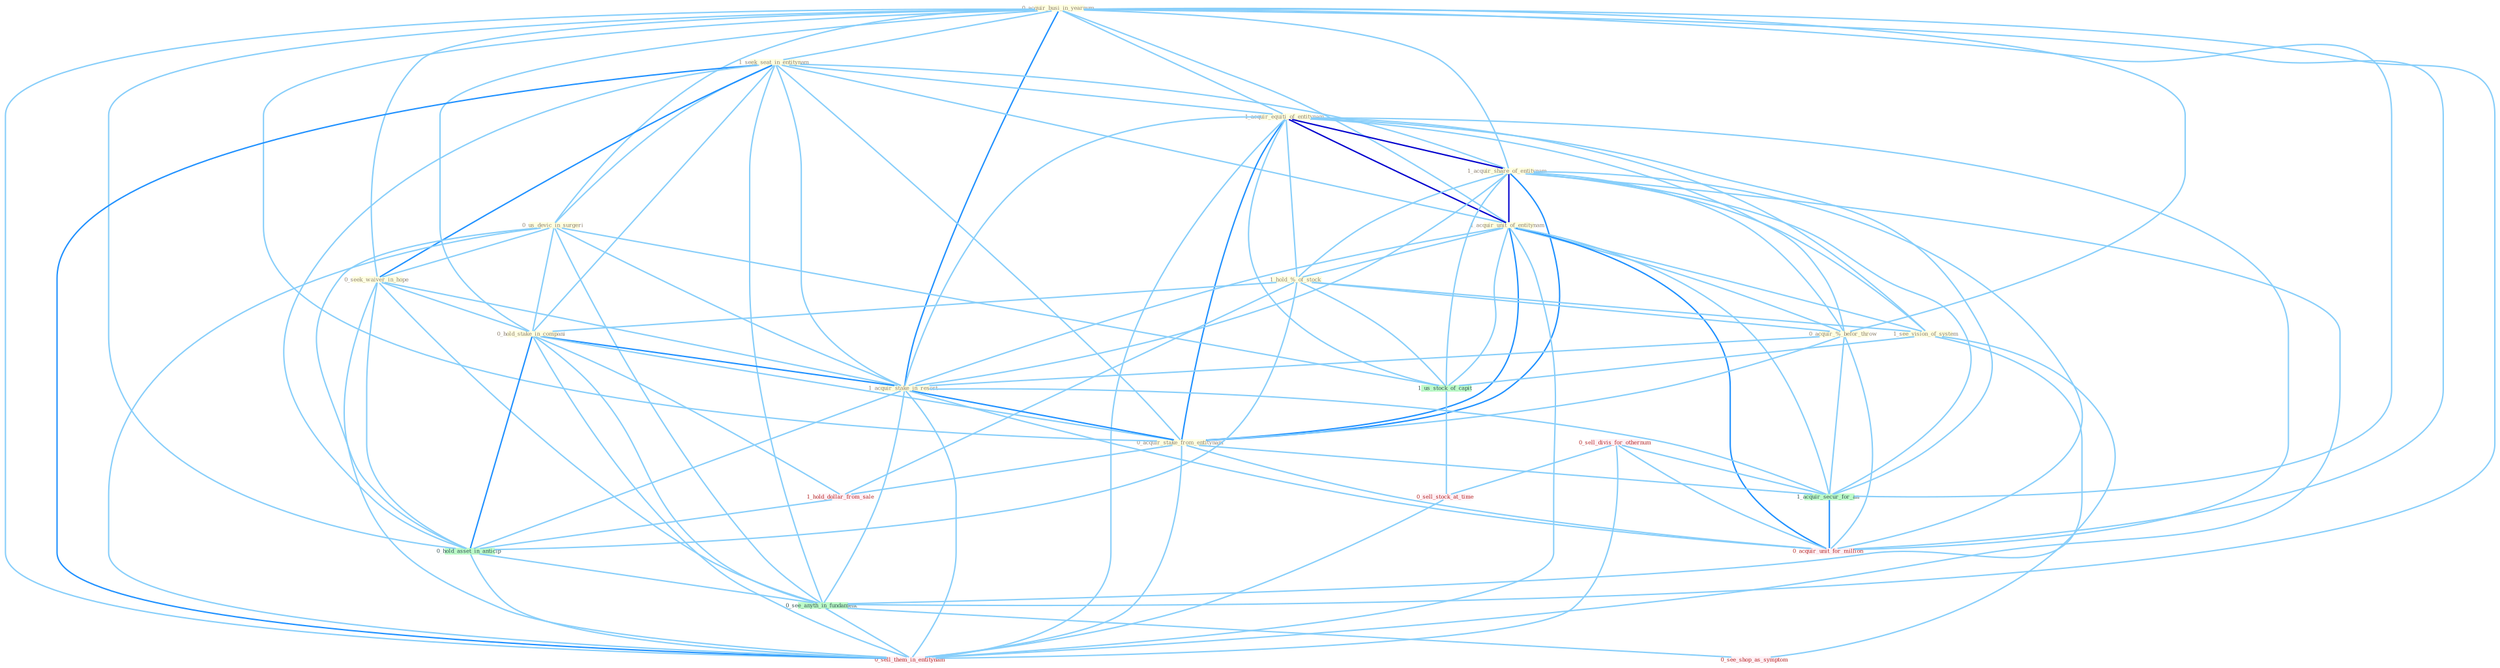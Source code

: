 Graph G{ 
    node
    [shape=polygon,style=filled,width=.5,height=.06,color="#BDFCC9",fixedsize=true,fontsize=4,
    fontcolor="#2f4f4f"];
    {node
    [color="#ffffe0", fontcolor="#8b7d6b"] "0_acquir_busi_in_yearnum " "1_seek_seat_in_entitynam " "1_acquir_equiti_of_entitynam " "1_acquir_share_of_entitynam " "1_acquir_unit_of_entitynam " "0_us_devic_in_surgeri " "1_hold_%_of_stock " "1_see_vision_of_system " "0_seek_waiver_in_hope " "0_acquir_%_befor_throw " "0_hold_stake_in_compani " "1_acquir_stake_in_resort " "0_acquir_stake_from_entitynam "}
{node [color="#fff0f5", fontcolor="#b22222"] "0_sell_divis_for_othernum " "1_hold_dollar_from_sale " "0_sell_stock_at_time " "0_acquir_unit_for_million " "0_see_shop_as_symptom " "0_sell_them_in_entitynam "}
edge [color="#B0E2FF"];

	"0_acquir_busi_in_yearnum " -- "1_seek_seat_in_entitynam " [w="1", color="#87cefa" ];
	"0_acquir_busi_in_yearnum " -- "1_acquir_equiti_of_entitynam " [w="1", color="#87cefa" ];
	"0_acquir_busi_in_yearnum " -- "1_acquir_share_of_entitynam " [w="1", color="#87cefa" ];
	"0_acquir_busi_in_yearnum " -- "1_acquir_unit_of_entitynam " [w="1", color="#87cefa" ];
	"0_acquir_busi_in_yearnum " -- "0_us_devic_in_surgeri " [w="1", color="#87cefa" ];
	"0_acquir_busi_in_yearnum " -- "0_seek_waiver_in_hope " [w="1", color="#87cefa" ];
	"0_acquir_busi_in_yearnum " -- "0_acquir_%_befor_throw " [w="1", color="#87cefa" ];
	"0_acquir_busi_in_yearnum " -- "0_hold_stake_in_compani " [w="1", color="#87cefa" ];
	"0_acquir_busi_in_yearnum " -- "1_acquir_stake_in_resort " [w="2", color="#1e90ff" , len=0.8];
	"0_acquir_busi_in_yearnum " -- "0_acquir_stake_from_entitynam " [w="1", color="#87cefa" ];
	"0_acquir_busi_in_yearnum " -- "1_acquir_secur_for_an " [w="1", color="#87cefa" ];
	"0_acquir_busi_in_yearnum " -- "0_hold_asset_in_anticip " [w="1", color="#87cefa" ];
	"0_acquir_busi_in_yearnum " -- "0_see_anyth_in_fundament " [w="1", color="#87cefa" ];
	"0_acquir_busi_in_yearnum " -- "0_acquir_unit_for_million " [w="1", color="#87cefa" ];
	"0_acquir_busi_in_yearnum " -- "0_sell_them_in_entitynam " [w="1", color="#87cefa" ];
	"1_seek_seat_in_entitynam " -- "1_acquir_equiti_of_entitynam " [w="1", color="#87cefa" ];
	"1_seek_seat_in_entitynam " -- "1_acquir_share_of_entitynam " [w="1", color="#87cefa" ];
	"1_seek_seat_in_entitynam " -- "1_acquir_unit_of_entitynam " [w="1", color="#87cefa" ];
	"1_seek_seat_in_entitynam " -- "0_us_devic_in_surgeri " [w="1", color="#87cefa" ];
	"1_seek_seat_in_entitynam " -- "0_seek_waiver_in_hope " [w="2", color="#1e90ff" , len=0.8];
	"1_seek_seat_in_entitynam " -- "0_hold_stake_in_compani " [w="1", color="#87cefa" ];
	"1_seek_seat_in_entitynam " -- "1_acquir_stake_in_resort " [w="1", color="#87cefa" ];
	"1_seek_seat_in_entitynam " -- "0_acquir_stake_from_entitynam " [w="1", color="#87cefa" ];
	"1_seek_seat_in_entitynam " -- "0_hold_asset_in_anticip " [w="1", color="#87cefa" ];
	"1_seek_seat_in_entitynam " -- "0_see_anyth_in_fundament " [w="1", color="#87cefa" ];
	"1_seek_seat_in_entitynam " -- "0_sell_them_in_entitynam " [w="2", color="#1e90ff" , len=0.8];
	"1_acquir_equiti_of_entitynam " -- "1_acquir_share_of_entitynam " [w="3", color="#0000cd" , len=0.6];
	"1_acquir_equiti_of_entitynam " -- "1_acquir_unit_of_entitynam " [w="3", color="#0000cd" , len=0.6];
	"1_acquir_equiti_of_entitynam " -- "1_hold_%_of_stock " [w="1", color="#87cefa" ];
	"1_acquir_equiti_of_entitynam " -- "1_see_vision_of_system " [w="1", color="#87cefa" ];
	"1_acquir_equiti_of_entitynam " -- "0_acquir_%_befor_throw " [w="1", color="#87cefa" ];
	"1_acquir_equiti_of_entitynam " -- "1_acquir_stake_in_resort " [w="1", color="#87cefa" ];
	"1_acquir_equiti_of_entitynam " -- "0_acquir_stake_from_entitynam " [w="2", color="#1e90ff" , len=0.8];
	"1_acquir_equiti_of_entitynam " -- "1_acquir_secur_for_an " [w="1", color="#87cefa" ];
	"1_acquir_equiti_of_entitynam " -- "1_us_stock_of_capit " [w="1", color="#87cefa" ];
	"1_acquir_equiti_of_entitynam " -- "0_acquir_unit_for_million " [w="1", color="#87cefa" ];
	"1_acquir_equiti_of_entitynam " -- "0_sell_them_in_entitynam " [w="1", color="#87cefa" ];
	"1_acquir_share_of_entitynam " -- "1_acquir_unit_of_entitynam " [w="3", color="#0000cd" , len=0.6];
	"1_acquir_share_of_entitynam " -- "1_hold_%_of_stock " [w="1", color="#87cefa" ];
	"1_acquir_share_of_entitynam " -- "1_see_vision_of_system " [w="1", color="#87cefa" ];
	"1_acquir_share_of_entitynam " -- "0_acquir_%_befor_throw " [w="1", color="#87cefa" ];
	"1_acquir_share_of_entitynam " -- "1_acquir_stake_in_resort " [w="1", color="#87cefa" ];
	"1_acquir_share_of_entitynam " -- "0_acquir_stake_from_entitynam " [w="2", color="#1e90ff" , len=0.8];
	"1_acquir_share_of_entitynam " -- "1_acquir_secur_for_an " [w="1", color="#87cefa" ];
	"1_acquir_share_of_entitynam " -- "1_us_stock_of_capit " [w="1", color="#87cefa" ];
	"1_acquir_share_of_entitynam " -- "0_acquir_unit_for_million " [w="1", color="#87cefa" ];
	"1_acquir_share_of_entitynam " -- "0_sell_them_in_entitynam " [w="1", color="#87cefa" ];
	"1_acquir_unit_of_entitynam " -- "1_hold_%_of_stock " [w="1", color="#87cefa" ];
	"1_acquir_unit_of_entitynam " -- "1_see_vision_of_system " [w="1", color="#87cefa" ];
	"1_acquir_unit_of_entitynam " -- "0_acquir_%_befor_throw " [w="1", color="#87cefa" ];
	"1_acquir_unit_of_entitynam " -- "1_acquir_stake_in_resort " [w="1", color="#87cefa" ];
	"1_acquir_unit_of_entitynam " -- "0_acquir_stake_from_entitynam " [w="2", color="#1e90ff" , len=0.8];
	"1_acquir_unit_of_entitynam " -- "1_acquir_secur_for_an " [w="1", color="#87cefa" ];
	"1_acquir_unit_of_entitynam " -- "1_us_stock_of_capit " [w="1", color="#87cefa" ];
	"1_acquir_unit_of_entitynam " -- "0_acquir_unit_for_million " [w="2", color="#1e90ff" , len=0.8];
	"1_acquir_unit_of_entitynam " -- "0_sell_them_in_entitynam " [w="1", color="#87cefa" ];
	"0_us_devic_in_surgeri " -- "0_seek_waiver_in_hope " [w="1", color="#87cefa" ];
	"0_us_devic_in_surgeri " -- "0_hold_stake_in_compani " [w="1", color="#87cefa" ];
	"0_us_devic_in_surgeri " -- "1_acquir_stake_in_resort " [w="1", color="#87cefa" ];
	"0_us_devic_in_surgeri " -- "1_us_stock_of_capit " [w="1", color="#87cefa" ];
	"0_us_devic_in_surgeri " -- "0_hold_asset_in_anticip " [w="1", color="#87cefa" ];
	"0_us_devic_in_surgeri " -- "0_see_anyth_in_fundament " [w="1", color="#87cefa" ];
	"0_us_devic_in_surgeri " -- "0_sell_them_in_entitynam " [w="1", color="#87cefa" ];
	"1_hold_%_of_stock " -- "1_see_vision_of_system " [w="1", color="#87cefa" ];
	"1_hold_%_of_stock " -- "0_acquir_%_befor_throw " [w="1", color="#87cefa" ];
	"1_hold_%_of_stock " -- "0_hold_stake_in_compani " [w="1", color="#87cefa" ];
	"1_hold_%_of_stock " -- "1_us_stock_of_capit " [w="1", color="#87cefa" ];
	"1_hold_%_of_stock " -- "1_hold_dollar_from_sale " [w="1", color="#87cefa" ];
	"1_hold_%_of_stock " -- "0_hold_asset_in_anticip " [w="1", color="#87cefa" ];
	"1_see_vision_of_system " -- "1_us_stock_of_capit " [w="1", color="#87cefa" ];
	"1_see_vision_of_system " -- "0_see_anyth_in_fundament " [w="1", color="#87cefa" ];
	"1_see_vision_of_system " -- "0_see_shop_as_symptom " [w="1", color="#87cefa" ];
	"0_seek_waiver_in_hope " -- "0_hold_stake_in_compani " [w="1", color="#87cefa" ];
	"0_seek_waiver_in_hope " -- "1_acquir_stake_in_resort " [w="1", color="#87cefa" ];
	"0_seek_waiver_in_hope " -- "0_hold_asset_in_anticip " [w="1", color="#87cefa" ];
	"0_seek_waiver_in_hope " -- "0_see_anyth_in_fundament " [w="1", color="#87cefa" ];
	"0_seek_waiver_in_hope " -- "0_sell_them_in_entitynam " [w="1", color="#87cefa" ];
	"0_acquir_%_befor_throw " -- "1_acquir_stake_in_resort " [w="1", color="#87cefa" ];
	"0_acquir_%_befor_throw " -- "0_acquir_stake_from_entitynam " [w="1", color="#87cefa" ];
	"0_acquir_%_befor_throw " -- "1_acquir_secur_for_an " [w="1", color="#87cefa" ];
	"0_acquir_%_befor_throw " -- "0_acquir_unit_for_million " [w="1", color="#87cefa" ];
	"0_hold_stake_in_compani " -- "1_acquir_stake_in_resort " [w="2", color="#1e90ff" , len=0.8];
	"0_hold_stake_in_compani " -- "0_acquir_stake_from_entitynam " [w="1", color="#87cefa" ];
	"0_hold_stake_in_compani " -- "1_hold_dollar_from_sale " [w="1", color="#87cefa" ];
	"0_hold_stake_in_compani " -- "0_hold_asset_in_anticip " [w="2", color="#1e90ff" , len=0.8];
	"0_hold_stake_in_compani " -- "0_see_anyth_in_fundament " [w="1", color="#87cefa" ];
	"0_hold_stake_in_compani " -- "0_sell_them_in_entitynam " [w="1", color="#87cefa" ];
	"1_acquir_stake_in_resort " -- "0_acquir_stake_from_entitynam " [w="2", color="#1e90ff" , len=0.8];
	"1_acquir_stake_in_resort " -- "1_acquir_secur_for_an " [w="1", color="#87cefa" ];
	"1_acquir_stake_in_resort " -- "0_hold_asset_in_anticip " [w="1", color="#87cefa" ];
	"1_acquir_stake_in_resort " -- "0_see_anyth_in_fundament " [w="1", color="#87cefa" ];
	"1_acquir_stake_in_resort " -- "0_acquir_unit_for_million " [w="1", color="#87cefa" ];
	"1_acquir_stake_in_resort " -- "0_sell_them_in_entitynam " [w="1", color="#87cefa" ];
	"0_acquir_stake_from_entitynam " -- "1_acquir_secur_for_an " [w="1", color="#87cefa" ];
	"0_acquir_stake_from_entitynam " -- "1_hold_dollar_from_sale " [w="1", color="#87cefa" ];
	"0_acquir_stake_from_entitynam " -- "0_acquir_unit_for_million " [w="1", color="#87cefa" ];
	"0_acquir_stake_from_entitynam " -- "0_sell_them_in_entitynam " [w="1", color="#87cefa" ];
	"0_sell_divis_for_othernum " -- "1_acquir_secur_for_an " [w="1", color="#87cefa" ];
	"0_sell_divis_for_othernum " -- "0_sell_stock_at_time " [w="1", color="#87cefa" ];
	"0_sell_divis_for_othernum " -- "0_acquir_unit_for_million " [w="1", color="#87cefa" ];
	"0_sell_divis_for_othernum " -- "0_sell_them_in_entitynam " [w="1", color="#87cefa" ];
	"1_acquir_secur_for_an " -- "0_acquir_unit_for_million " [w="2", color="#1e90ff" , len=0.8];
	"1_us_stock_of_capit " -- "0_sell_stock_at_time " [w="1", color="#87cefa" ];
	"1_hold_dollar_from_sale " -- "0_hold_asset_in_anticip " [w="1", color="#87cefa" ];
	"0_hold_asset_in_anticip " -- "0_see_anyth_in_fundament " [w="1", color="#87cefa" ];
	"0_hold_asset_in_anticip " -- "0_sell_them_in_entitynam " [w="1", color="#87cefa" ];
	"0_sell_stock_at_time " -- "0_sell_them_in_entitynam " [w="1", color="#87cefa" ];
	"0_see_anyth_in_fundament " -- "0_see_shop_as_symptom " [w="1", color="#87cefa" ];
	"0_see_anyth_in_fundament " -- "0_sell_them_in_entitynam " [w="1", color="#87cefa" ];
}